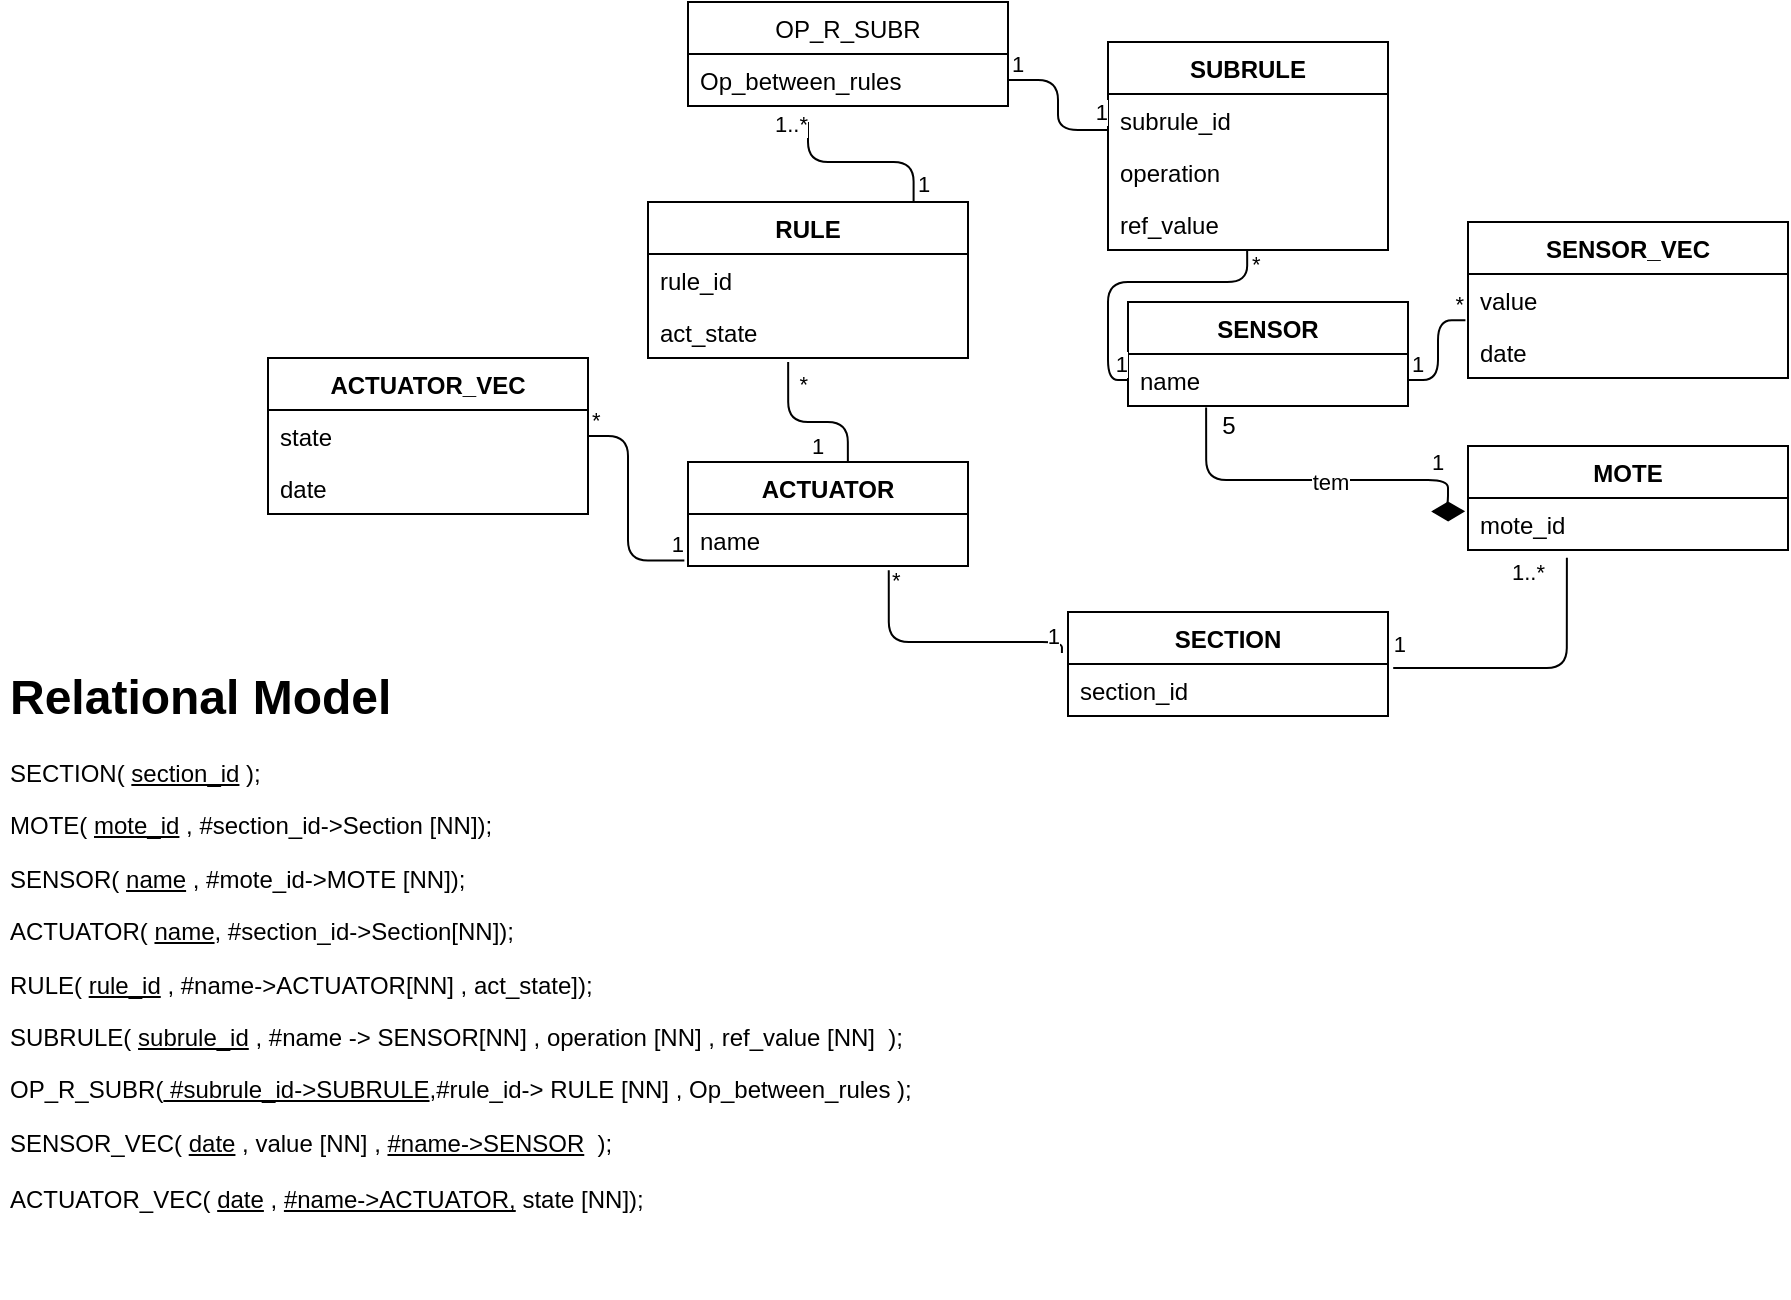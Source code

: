 <mxfile version="14.6.12" type="device"><diagram id="JzyYBP6Ohc0mOgHqukGS" name="Page-3"><mxGraphModel dx="1559" dy="1177" grid="0" gridSize="10" guides="1" tooltips="1" connect="1" arrows="1" fold="1" page="0" pageScale="1" pageWidth="1169" pageHeight="827" math="0" shadow="0"><root><mxCell id="mO72aJa3SgAxXYkBufnN-0"/><mxCell id="mO72aJa3SgAxXYkBufnN-1" parent="mO72aJa3SgAxXYkBufnN-0"/><mxCell id="EvzefTIYlVSB_UT3cm0K-0" value="RULE" style="swimlane;fontStyle=1;align=center;verticalAlign=top;childLayout=stackLayout;horizontal=1;startSize=26;horizontalStack=0;resizeParent=1;resizeParentMax=0;resizeLast=0;collapsible=1;marginBottom=0;" parent="mO72aJa3SgAxXYkBufnN-1" vertex="1"><mxGeometry x="220" y="-50" width="160" height="78" as="geometry"/></mxCell><mxCell id="EvzefTIYlVSB_UT3cm0K-1" value="rule_id" style="text;strokeColor=none;fillColor=none;align=left;verticalAlign=top;spacingLeft=4;spacingRight=4;overflow=hidden;rotatable=0;points=[[0,0.5],[1,0.5]];portConstraint=eastwest;fontStyle=0" parent="EvzefTIYlVSB_UT3cm0K-0" vertex="1"><mxGeometry y="26" width="160" height="26" as="geometry"/></mxCell><mxCell id="kCu9YRVTH0TuuolYJ0R7-0" value="act_state" style="text;strokeColor=none;fillColor=none;align=left;verticalAlign=top;spacingLeft=4;spacingRight=4;overflow=hidden;rotatable=0;points=[[0,0.5],[1,0.5]];portConstraint=eastwest;fontStyle=0" parent="EvzefTIYlVSB_UT3cm0K-0" vertex="1"><mxGeometry y="52" width="160" height="26" as="geometry"/></mxCell><mxCell id="8VHJrhWWflIKui8c1qpZ-0" value="SUBRULE" style="swimlane;fontStyle=1;childLayout=stackLayout;horizontal=1;startSize=26;fillColor=none;horizontalStack=0;resizeParent=1;resizeParentMax=0;resizeLast=0;collapsible=1;marginBottom=0;" parent="mO72aJa3SgAxXYkBufnN-1" vertex="1"><mxGeometry x="450" y="-130" width="140" height="104" as="geometry"/></mxCell><mxCell id="8VHJrhWWflIKui8c1qpZ-2" value="subrule_id" style="text;strokeColor=none;fillColor=none;align=left;verticalAlign=top;spacingLeft=4;spacingRight=4;overflow=hidden;rotatable=0;points=[[0,0.5],[1,0.5]];portConstraint=eastwest;fontStyle=0" parent="8VHJrhWWflIKui8c1qpZ-0" vertex="1"><mxGeometry y="26" width="140" height="26" as="geometry"/></mxCell><mxCell id="jDOhsglWpLBVeW3qoCy9-11" value="operation" style="text;strokeColor=none;fillColor=none;align=left;verticalAlign=top;spacingLeft=4;spacingRight=4;overflow=hidden;rotatable=0;points=[[0,0.5],[1,0.5]];portConstraint=eastwest;" parent="8VHJrhWWflIKui8c1qpZ-0" vertex="1"><mxGeometry y="52" width="140" height="26" as="geometry"/></mxCell><mxCell id="8VHJrhWWflIKui8c1qpZ-3" value="ref_value" style="text;strokeColor=none;fillColor=none;align=left;verticalAlign=top;spacingLeft=4;spacingRight=4;overflow=hidden;rotatable=0;points=[[0,0.5],[1,0.5]];portConstraint=eastwest;" parent="8VHJrhWWflIKui8c1qpZ-0" vertex="1"><mxGeometry y="78" width="140" height="26" as="geometry"/></mxCell><mxCell id="8VHJrhWWflIKui8c1qpZ-7" value="SENSOR" style="swimlane;fontStyle=1;childLayout=stackLayout;horizontal=1;startSize=26;fillColor=none;horizontalStack=0;resizeParent=1;resizeParentMax=0;resizeLast=0;collapsible=1;marginBottom=0;" parent="mO72aJa3SgAxXYkBufnN-1" vertex="1"><mxGeometry x="460" width="140" height="52" as="geometry"/></mxCell><mxCell id="8VHJrhWWflIKui8c1qpZ-9" value="name" style="text;strokeColor=none;fillColor=none;align=left;verticalAlign=top;spacingLeft=4;spacingRight=4;overflow=hidden;rotatable=0;points=[[0,0.5],[1,0.5]];portConstraint=eastwest;fontStyle=0" parent="8VHJrhWWflIKui8c1qpZ-7" vertex="1"><mxGeometry y="26" width="140" height="26" as="geometry"/></mxCell><mxCell id="8VHJrhWWflIKui8c1qpZ-11" value="ACTUATOR" style="swimlane;fontStyle=1;childLayout=stackLayout;horizontal=1;startSize=26;fillColor=none;horizontalStack=0;resizeParent=1;resizeParentMax=0;resizeLast=0;collapsible=1;marginBottom=0;" parent="mO72aJa3SgAxXYkBufnN-1" vertex="1"><mxGeometry x="240" y="80" width="140" height="52" as="geometry"/></mxCell><mxCell id="8VHJrhWWflIKui8c1qpZ-12" value="name" style="text;strokeColor=none;fillColor=none;align=left;verticalAlign=top;spacingLeft=4;spacingRight=4;overflow=hidden;rotatable=0;points=[[0,0.5],[1,0.5]];portConstraint=eastwest;fontStyle=0" parent="8VHJrhWWflIKui8c1qpZ-11" vertex="1"><mxGeometry y="26" width="140" height="26" as="geometry"/></mxCell><mxCell id="8VHJrhWWflIKui8c1qpZ-15" value="" style="endArrow=none;html=1;edgeStyle=orthogonalEdgeStyle;entryX=0.438;entryY=1.077;entryDx=0;entryDy=0;entryPerimeter=0;exitX=0.571;exitY=0;exitDx=0;exitDy=0;exitPerimeter=0;" parent="mO72aJa3SgAxXYkBufnN-1" source="8VHJrhWWflIKui8c1qpZ-11" target="kCu9YRVTH0TuuolYJ0R7-0" edge="1"><mxGeometry relative="1" as="geometry"><mxPoint x="220" y="40" as="sourcePoint"/><mxPoint x="290" y="38" as="targetPoint"/><Array as="points"><mxPoint x="320" y="60"/><mxPoint x="290" y="60"/></Array></mxGeometry></mxCell><mxCell id="8VHJrhWWflIKui8c1qpZ-16" value="1" style="edgeLabel;resizable=0;html=1;align=left;verticalAlign=bottom;" parent="8VHJrhWWflIKui8c1qpZ-15" connectable="0" vertex="1"><mxGeometry x="-1" relative="1" as="geometry"><mxPoint x="-20" as="offset"/></mxGeometry></mxCell><mxCell id="8VHJrhWWflIKui8c1qpZ-17" value="*" style="edgeLabel;resizable=0;html=1;align=right;verticalAlign=bottom;" parent="8VHJrhWWflIKui8c1qpZ-15" connectable="0" vertex="1"><mxGeometry x="1" relative="1" as="geometry"><mxPoint x="10" y="20" as="offset"/></mxGeometry></mxCell><mxCell id="8VHJrhWWflIKui8c1qpZ-20" value="OP_R_SUBR" style="swimlane;fontStyle=0;childLayout=stackLayout;horizontal=1;startSize=26;fillColor=none;horizontalStack=0;resizeParent=1;resizeParentMax=0;resizeLast=0;collapsible=1;marginBottom=0;" parent="mO72aJa3SgAxXYkBufnN-1" vertex="1"><mxGeometry x="240" y="-150" width="160" height="52" as="geometry"/></mxCell><mxCell id="8VHJrhWWflIKui8c1qpZ-23" value="Op_between_rules" style="text;strokeColor=none;fillColor=none;align=left;verticalAlign=top;spacingLeft=4;spacingRight=4;overflow=hidden;rotatable=0;points=[[0,0.5],[1,0.5]];portConstraint=eastwest;" parent="8VHJrhWWflIKui8c1qpZ-20" vertex="1"><mxGeometry y="26" width="160" height="26" as="geometry"/></mxCell><mxCell id="8VHJrhWWflIKui8c1qpZ-24" value="" style="endArrow=none;html=1;edgeStyle=orthogonalEdgeStyle;entryX=0;entryY=0.5;entryDx=0;entryDy=0;exitX=0.497;exitY=0.987;exitDx=0;exitDy=0;exitPerimeter=0;" parent="mO72aJa3SgAxXYkBufnN-1" source="8VHJrhWWflIKui8c1qpZ-3" target="8VHJrhWWflIKui8c1qpZ-9" edge="1"><mxGeometry relative="1" as="geometry"><mxPoint x="520" y="-20" as="sourcePoint"/><mxPoint x="840" y="150" as="targetPoint"/><Array as="points"><mxPoint x="520" y="-10"/><mxPoint x="450" y="-10"/><mxPoint x="450" y="39"/></Array></mxGeometry></mxCell><mxCell id="8VHJrhWWflIKui8c1qpZ-25" value="*" style="edgeLabel;resizable=0;html=1;align=left;verticalAlign=bottom;" parent="8VHJrhWWflIKui8c1qpZ-24" connectable="0" vertex="1"><mxGeometry x="-1" relative="1" as="geometry"><mxPoint y="16" as="offset"/></mxGeometry></mxCell><mxCell id="8VHJrhWWflIKui8c1qpZ-26" value="1" style="edgeLabel;resizable=0;html=1;align=right;verticalAlign=bottom;" parent="8VHJrhWWflIKui8c1qpZ-24" connectable="0" vertex="1"><mxGeometry x="1" relative="1" as="geometry"/></mxCell><mxCell id="8VHJrhWWflIKui8c1qpZ-27" value="MOTE" style="swimlane;fontStyle=1;align=center;verticalAlign=top;childLayout=stackLayout;horizontal=1;startSize=26;horizontalStack=0;resizeParent=1;resizeParentMax=0;resizeLast=0;collapsible=1;marginBottom=0;" parent="mO72aJa3SgAxXYkBufnN-1" vertex="1"><mxGeometry x="630" y="72" width="160" height="52" as="geometry"/></mxCell><mxCell id="8VHJrhWWflIKui8c1qpZ-28" value="mote_id&#xA;" style="text;strokeColor=none;fillColor=none;align=left;verticalAlign=top;spacingLeft=4;spacingRight=4;overflow=hidden;rotatable=0;points=[[0,0.5],[1,0.5]];portConstraint=eastwest;fontStyle=0" parent="8VHJrhWWflIKui8c1qpZ-27" vertex="1"><mxGeometry y="26" width="160" height="26" as="geometry"/></mxCell><mxCell id="jDOhsglWpLBVeW3qoCy9-2" value="1" style="endArrow=none;html=1;endSize=12;startArrow=diamondThin;startSize=14;startFill=1;edgeStyle=orthogonalEdgeStyle;align=left;verticalAlign=bottom;entryX=0.279;entryY=1.027;entryDx=0;entryDy=0;entryPerimeter=0;endFill=0;exitX=-0.009;exitY=0.257;exitDx=0;exitDy=0;exitPerimeter=0;" parent="mO72aJa3SgAxXYkBufnN-1" source="8VHJrhWWflIKui8c1qpZ-28" target="8VHJrhWWflIKui8c1qpZ-9" edge="1"><mxGeometry x="-0.623" relative="1" as="geometry"><mxPoint x="620" y="180" as="sourcePoint"/><mxPoint x="667.66" y="118.464" as="targetPoint"/><Array as="points"><mxPoint x="620" y="105"/><mxPoint x="620" y="89"/><mxPoint x="499" y="89"/></Array><mxPoint as="offset"/></mxGeometry></mxCell><mxCell id="KxpOlzhghRDu8JFqpRm7-4" value="tem" style="edgeLabel;html=1;align=center;verticalAlign=middle;resizable=0;points=[];" parent="jDOhsglWpLBVeW3qoCy9-2" vertex="1" connectable="0"><mxGeometry x="0.132" y="3" relative="1" as="geometry"><mxPoint x="19" y="-2" as="offset"/></mxGeometry></mxCell><mxCell id="jDOhsglWpLBVeW3qoCy9-3" value="5" style="text;html=1;align=center;verticalAlign=middle;resizable=0;points=[];autosize=1;strokeColor=none;" parent="mO72aJa3SgAxXYkBufnN-1" vertex="1"><mxGeometry x="500" y="52" width="20" height="20" as="geometry"/></mxCell><mxCell id="jDOhsglWpLBVeW3qoCy9-4" value="SECTION" style="swimlane;fontStyle=1;align=center;verticalAlign=top;childLayout=stackLayout;horizontal=1;startSize=26;horizontalStack=0;resizeParent=1;resizeParentMax=0;resizeLast=0;collapsible=1;marginBottom=0;" parent="mO72aJa3SgAxXYkBufnN-1" vertex="1"><mxGeometry x="430" y="155" width="160" height="52" as="geometry"/></mxCell><mxCell id="jDOhsglWpLBVeW3qoCy9-7" value="section_id" style="text;strokeColor=none;fillColor=none;align=left;verticalAlign=top;spacingLeft=4;spacingRight=4;overflow=hidden;rotatable=0;points=[[0,0.5],[1,0.5]];portConstraint=eastwest;fontStyle=0" parent="jDOhsglWpLBVeW3qoCy9-4" vertex="1"><mxGeometry y="26" width="160" height="26" as="geometry"/></mxCell><mxCell id="jDOhsglWpLBVeW3qoCy9-8" value="" style="endArrow=none;html=1;edgeStyle=orthogonalEdgeStyle;exitX=0.309;exitY=1.147;exitDx=0;exitDy=0;exitPerimeter=0;entryX=1.016;entryY=0.065;entryDx=0;entryDy=0;entryPerimeter=0;" parent="mO72aJa3SgAxXYkBufnN-1" source="8VHJrhWWflIKui8c1qpZ-28" target="jDOhsglWpLBVeW3qoCy9-7" edge="1"><mxGeometry relative="1" as="geometry"><mxPoint x="840" y="360" as="sourcePoint"/><mxPoint x="750" y="360" as="targetPoint"/><Array as="points"><mxPoint x="679" y="183"/><mxPoint x="593" y="183"/></Array></mxGeometry></mxCell><mxCell id="jDOhsglWpLBVeW3qoCy9-9" value="1..*" style="edgeLabel;resizable=0;html=1;align=left;verticalAlign=bottom;" parent="jDOhsglWpLBVeW3qoCy9-8" connectable="0" vertex="1"><mxGeometry x="-1" relative="1" as="geometry"><mxPoint x="-29" y="16" as="offset"/></mxGeometry></mxCell><mxCell id="jDOhsglWpLBVeW3qoCy9-10" value="1" style="edgeLabel;resizable=0;html=1;align=right;verticalAlign=bottom;" parent="jDOhsglWpLBVeW3qoCy9-8" connectable="0" vertex="1"><mxGeometry x="1" relative="1" as="geometry"><mxPoint x="7" y="-3" as="offset"/></mxGeometry></mxCell><mxCell id="KxpOlzhghRDu8JFqpRm7-3" value="&lt;h1&gt;Relational Model&lt;/h1&gt;&lt;p&gt;SECTION(&amp;nbsp;&lt;u&gt;section_id&lt;/u&gt;&amp;nbsp;);&amp;nbsp;&lt;br&gt;&lt;/p&gt;&lt;p&gt;MOTE(&amp;nbsp;&lt;u&gt;mote_id&lt;/u&gt;&amp;nbsp;, #section_id-&amp;gt;Section [NN]);&lt;br&gt;&lt;/p&gt;&lt;p&gt;SENSOR(&amp;nbsp;&lt;u&gt;name&lt;/u&gt;&amp;nbsp;, #mote_id-&amp;gt;MOTE [NN]);&lt;br&gt;&lt;/p&gt;&lt;p&gt;ACTUATOR(&amp;nbsp;&lt;u&gt;name&lt;/u&gt;, #section_id-&amp;gt;Section[NN]);&lt;/p&gt;&lt;p&gt;RULE( &lt;u&gt;rule_id&lt;/u&gt; , #name-&amp;gt;ACTUATOR[NN] , act_state]);&lt;/p&gt;&lt;p&gt;&lt;span&gt;SUBRULE(&amp;nbsp;&lt;/span&gt;&lt;u&gt;subrule_id&lt;/u&gt;&lt;span&gt;&amp;nbsp;, #name -&amp;gt; SENSOR[NN] ,&lt;/span&gt;&lt;span&gt;&amp;nbsp;operation [NN] , ref_value [NN]&amp;nbsp; );&lt;/span&gt;&lt;/p&gt;&lt;p&gt;OP_R_SUBR(&lt;u&gt;&amp;nbsp;#subrule_id-&amp;gt;SUBRULE&lt;/u&gt;,#rule_id-&amp;gt; RULE [NN] , Op_between_rules );&lt;/p&gt;&lt;div&gt;SENSOR_VEC(&amp;nbsp;&lt;u&gt;date&lt;/u&gt;&amp;nbsp;, value [NN] ,&amp;nbsp;&lt;u&gt;#name-&amp;gt;SENSOR&lt;/u&gt;&amp;nbsp; );&lt;span&gt;&lt;br&gt;&lt;/span&gt;&lt;/div&gt;&lt;div&gt;&lt;br&gt;&lt;/div&gt;&lt;div&gt;&lt;span&gt;ACTUATOR_VEC( &lt;/span&gt;&lt;u&gt;date&lt;/u&gt;&lt;span&gt;&amp;nbsp;,&amp;nbsp;&lt;/span&gt;&lt;u&gt;#name-&amp;gt;ACTUATOR,&lt;/u&gt;&lt;span&gt;&amp;nbsp;state [NN]);&lt;/span&gt;&lt;br&gt;&lt;/div&gt;&lt;p&gt;&lt;br&gt;&lt;/p&gt;" style="text;html=1;strokeColor=none;fillColor=none;spacing=5;spacingTop=-20;whiteSpace=wrap;overflow=hidden;rounded=0;" parent="mO72aJa3SgAxXYkBufnN-1" vertex="1"><mxGeometry x="-104" y="178" width="500" height="320" as="geometry"/></mxCell><mxCell id="KxpOlzhghRDu8JFqpRm7-5" value="ACTUATOR_VEC" style="swimlane;fontStyle=1;align=center;verticalAlign=top;childLayout=stackLayout;horizontal=1;startSize=26;horizontalStack=0;resizeParent=1;resizeParentMax=0;resizeLast=0;collapsible=1;marginBottom=0;" parent="mO72aJa3SgAxXYkBufnN-1" vertex="1"><mxGeometry x="30" y="28" width="160" height="78" as="geometry"/></mxCell><mxCell id="KxpOlzhghRDu8JFqpRm7-6" value="state" style="text;strokeColor=none;fillColor=none;align=left;verticalAlign=top;spacingLeft=4;spacingRight=4;overflow=hidden;rotatable=0;points=[[0,0.5],[1,0.5]];portConstraint=eastwest;" parent="KxpOlzhghRDu8JFqpRm7-5" vertex="1"><mxGeometry y="26" width="160" height="26" as="geometry"/></mxCell><mxCell id="KxpOlzhghRDu8JFqpRm7-8" value="date" style="text;strokeColor=none;fillColor=none;align=left;verticalAlign=top;spacingLeft=4;spacingRight=4;overflow=hidden;rotatable=0;points=[[0,0.5],[1,0.5]];portConstraint=eastwest;" parent="KxpOlzhghRDu8JFqpRm7-5" vertex="1"><mxGeometry y="52" width="160" height="26" as="geometry"/></mxCell><mxCell id="KxpOlzhghRDu8JFqpRm7-9" value="" style="endArrow=none;html=1;edgeStyle=orthogonalEdgeStyle;exitX=1;exitY=0.5;exitDx=0;exitDy=0;entryX=-0.013;entryY=0.894;entryDx=0;entryDy=0;entryPerimeter=0;" parent="mO72aJa3SgAxXYkBufnN-1" source="KxpOlzhghRDu8JFqpRm7-6" target="8VHJrhWWflIKui8c1qpZ-12" edge="1"><mxGeometry relative="1" as="geometry"><mxPoint x="-60" y="262" as="sourcePoint"/><mxPoint x="100" y="262" as="targetPoint"/><Array as="points"><mxPoint x="210" y="67"/><mxPoint x="210" y="129"/></Array></mxGeometry></mxCell><mxCell id="KxpOlzhghRDu8JFqpRm7-10" value="*" style="edgeLabel;resizable=0;html=1;align=left;verticalAlign=bottom;" parent="KxpOlzhghRDu8JFqpRm7-9" connectable="0" vertex="1"><mxGeometry x="-1" relative="1" as="geometry"/></mxCell><mxCell id="KxpOlzhghRDu8JFqpRm7-11" value="1" style="edgeLabel;resizable=0;html=1;align=right;verticalAlign=bottom;" parent="KxpOlzhghRDu8JFqpRm7-9" connectable="0" vertex="1"><mxGeometry x="1" relative="1" as="geometry"/></mxCell><mxCell id="KxpOlzhghRDu8JFqpRm7-12" value="SENSOR_VEC" style="swimlane;fontStyle=1;align=center;verticalAlign=top;childLayout=stackLayout;horizontal=1;startSize=26;horizontalStack=0;resizeParent=1;resizeParentMax=0;resizeLast=0;collapsible=1;marginBottom=0;" parent="mO72aJa3SgAxXYkBufnN-1" vertex="1"><mxGeometry x="630" y="-40" width="160" height="78" as="geometry"/></mxCell><mxCell id="KxpOlzhghRDu8JFqpRm7-13" value="value" style="text;strokeColor=none;fillColor=none;align=left;verticalAlign=top;spacingLeft=4;spacingRight=4;overflow=hidden;rotatable=0;points=[[0,0.5],[1,0.5]];portConstraint=eastwest;" parent="KxpOlzhghRDu8JFqpRm7-12" vertex="1"><mxGeometry y="26" width="160" height="26" as="geometry"/></mxCell><mxCell id="KxpOlzhghRDu8JFqpRm7-14" value="date" style="text;strokeColor=none;fillColor=none;align=left;verticalAlign=top;spacingLeft=4;spacingRight=4;overflow=hidden;rotatable=0;points=[[0,0.5],[1,0.5]];portConstraint=eastwest;" parent="KxpOlzhghRDu8JFqpRm7-12" vertex="1"><mxGeometry y="52" width="160" height="26" as="geometry"/></mxCell><mxCell id="KxpOlzhghRDu8JFqpRm7-15" value="" style="endArrow=none;html=1;edgeStyle=orthogonalEdgeStyle;exitX=1;exitY=0.5;exitDx=0;exitDy=0;entryX=-0.008;entryY=0.891;entryDx=0;entryDy=0;entryPerimeter=0;" parent="mO72aJa3SgAxXYkBufnN-1" source="8VHJrhWWflIKui8c1qpZ-9" target="KxpOlzhghRDu8JFqpRm7-13" edge="1"><mxGeometry relative="1" as="geometry"><mxPoint x="830" y="179.41" as="sourcePoint"/><mxPoint x="990" y="179.41" as="targetPoint"/></mxGeometry></mxCell><mxCell id="KxpOlzhghRDu8JFqpRm7-16" value="1" style="edgeLabel;resizable=0;html=1;align=left;verticalAlign=bottom;" parent="KxpOlzhghRDu8JFqpRm7-15" connectable="0" vertex="1"><mxGeometry x="-1" relative="1" as="geometry"/></mxCell><mxCell id="KxpOlzhghRDu8JFqpRm7-17" value="*" style="edgeLabel;resizable=0;html=1;align=right;verticalAlign=bottom;" parent="KxpOlzhghRDu8JFqpRm7-15" connectable="0" vertex="1"><mxGeometry x="1" relative="1" as="geometry"/></mxCell><mxCell id="2UsQs0CfjvJmte9D2G0p-0" value="" style="endArrow=none;html=1;edgeStyle=orthogonalEdgeStyle;exitX=0.83;exitY=-0.006;exitDx=0;exitDy=0;entryX=0.375;entryY=1.308;entryDx=0;entryDy=0;entryPerimeter=0;exitPerimeter=0;" parent="mO72aJa3SgAxXYkBufnN-1" source="EvzefTIYlVSB_UT3cm0K-0" target="8VHJrhWWflIKui8c1qpZ-23" edge="1"><mxGeometry relative="1" as="geometry"><mxPoint x="250" y="20" as="sourcePoint"/><mxPoint x="410" y="20" as="targetPoint"/><Array as="points"><mxPoint x="353" y="-70"/><mxPoint x="300" y="-70"/></Array></mxGeometry></mxCell><mxCell id="2UsQs0CfjvJmte9D2G0p-1" value="1" style="edgeLabel;resizable=0;html=1;align=left;verticalAlign=bottom;" parent="2UsQs0CfjvJmte9D2G0p-0" connectable="0" vertex="1"><mxGeometry x="-1" relative="1" as="geometry"/></mxCell><mxCell id="2UsQs0CfjvJmte9D2G0p-2" value="1..*" style="edgeLabel;resizable=0;html=1;align=right;verticalAlign=bottom;" parent="2UsQs0CfjvJmte9D2G0p-0" connectable="0" vertex="1"><mxGeometry x="1" relative="1" as="geometry"><mxPoint y="10" as="offset"/></mxGeometry></mxCell><mxCell id="2UsQs0CfjvJmte9D2G0p-3" value="" style="endArrow=none;html=1;edgeStyle=orthogonalEdgeStyle;entryX=0.003;entryY=0.691;entryDx=0;entryDy=0;entryPerimeter=0;exitX=1;exitY=0.5;exitDx=0;exitDy=0;" parent="mO72aJa3SgAxXYkBufnN-1" source="8VHJrhWWflIKui8c1qpZ-23" target="8VHJrhWWflIKui8c1qpZ-2" edge="1"><mxGeometry relative="1" as="geometry"><mxPoint x="250" y="11.66" as="sourcePoint"/><mxPoint x="410" y="12" as="targetPoint"/></mxGeometry></mxCell><mxCell id="2UsQs0CfjvJmte9D2G0p-4" value="1" style="edgeLabel;resizable=0;html=1;align=left;verticalAlign=bottom;" parent="2UsQs0CfjvJmte9D2G0p-3" connectable="0" vertex="1"><mxGeometry x="-1" relative="1" as="geometry"/></mxCell><mxCell id="2UsQs0CfjvJmte9D2G0p-5" value="1" style="edgeLabel;resizable=0;html=1;align=right;verticalAlign=bottom;" parent="2UsQs0CfjvJmte9D2G0p-3" connectable="0" vertex="1"><mxGeometry x="1" relative="1" as="geometry"/></mxCell><mxCell id="GeXTJgiwLrEPztsptw_b-0" value="" style="endArrow=none;html=1;edgeStyle=orthogonalEdgeStyle;entryX=-0.019;entryY=0.394;entryDx=0;entryDy=0;entryPerimeter=0;exitX=0.717;exitY=1.083;exitDx=0;exitDy=0;exitPerimeter=0;" parent="mO72aJa3SgAxXYkBufnN-1" source="8VHJrhWWflIKui8c1qpZ-12" target="jDOhsglWpLBVeW3qoCy9-4" edge="1"><mxGeometry relative="1" as="geometry"><mxPoint x="120" y="189" as="sourcePoint"/><mxPoint x="360" y="310" as="targetPoint"/><Array as="points"><mxPoint x="340" y="170"/><mxPoint x="427" y="170"/></Array></mxGeometry></mxCell><mxCell id="GeXTJgiwLrEPztsptw_b-1" value="*" style="edgeLabel;resizable=0;html=1;align=left;verticalAlign=bottom;" parent="GeXTJgiwLrEPztsptw_b-0" connectable="0" vertex="1"><mxGeometry x="-1" relative="1" as="geometry"><mxPoint y="13" as="offset"/></mxGeometry></mxCell><mxCell id="GeXTJgiwLrEPztsptw_b-2" value="1" style="edgeLabel;resizable=0;html=1;align=right;verticalAlign=bottom;" parent="GeXTJgiwLrEPztsptw_b-0" connectable="0" vertex="1"><mxGeometry x="1" relative="1" as="geometry"/></mxCell></root></mxGraphModel></diagram></mxfile>